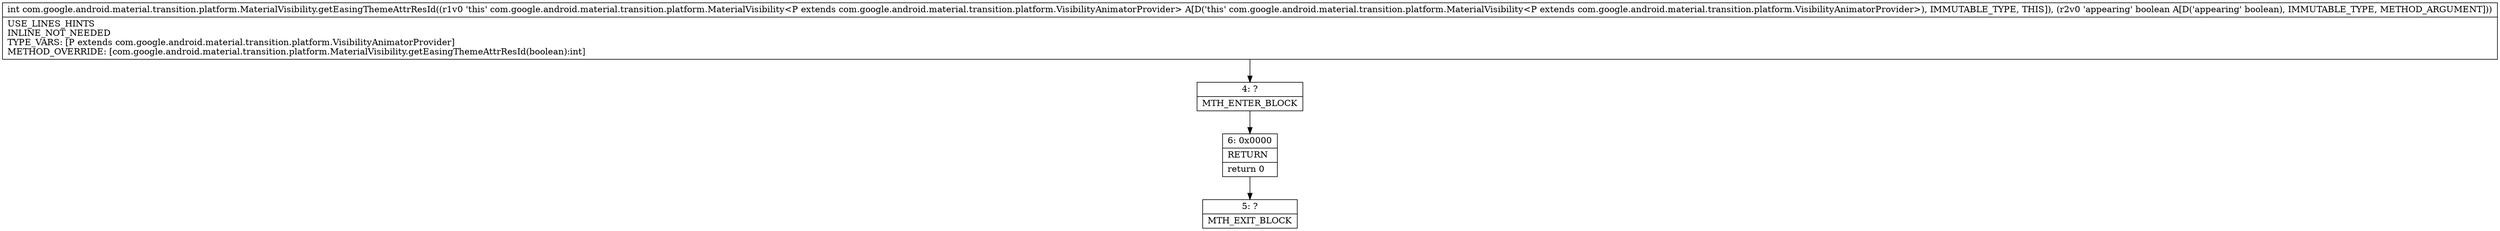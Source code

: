 digraph "CFG forcom.google.android.material.transition.platform.MaterialVisibility.getEasingThemeAttrResId(Z)I" {
Node_4 [shape=record,label="{4\:\ ?|MTH_ENTER_BLOCK\l}"];
Node_6 [shape=record,label="{6\:\ 0x0000|RETURN\l|return 0\l}"];
Node_5 [shape=record,label="{5\:\ ?|MTH_EXIT_BLOCK\l}"];
MethodNode[shape=record,label="{int com.google.android.material.transition.platform.MaterialVisibility.getEasingThemeAttrResId((r1v0 'this' com.google.android.material.transition.platform.MaterialVisibility\<P extends com.google.android.material.transition.platform.VisibilityAnimatorProvider\> A[D('this' com.google.android.material.transition.platform.MaterialVisibility\<P extends com.google.android.material.transition.platform.VisibilityAnimatorProvider\>), IMMUTABLE_TYPE, THIS]), (r2v0 'appearing' boolean A[D('appearing' boolean), IMMUTABLE_TYPE, METHOD_ARGUMENT]))  | USE_LINES_HINTS\lINLINE_NOT_NEEDED\lTYPE_VARS: [P extends com.google.android.material.transition.platform.VisibilityAnimatorProvider]\lMETHOD_OVERRIDE: [com.google.android.material.transition.platform.MaterialVisibility.getEasingThemeAttrResId(boolean):int]\l}"];
MethodNode -> Node_4;Node_4 -> Node_6;
Node_6 -> Node_5;
}

